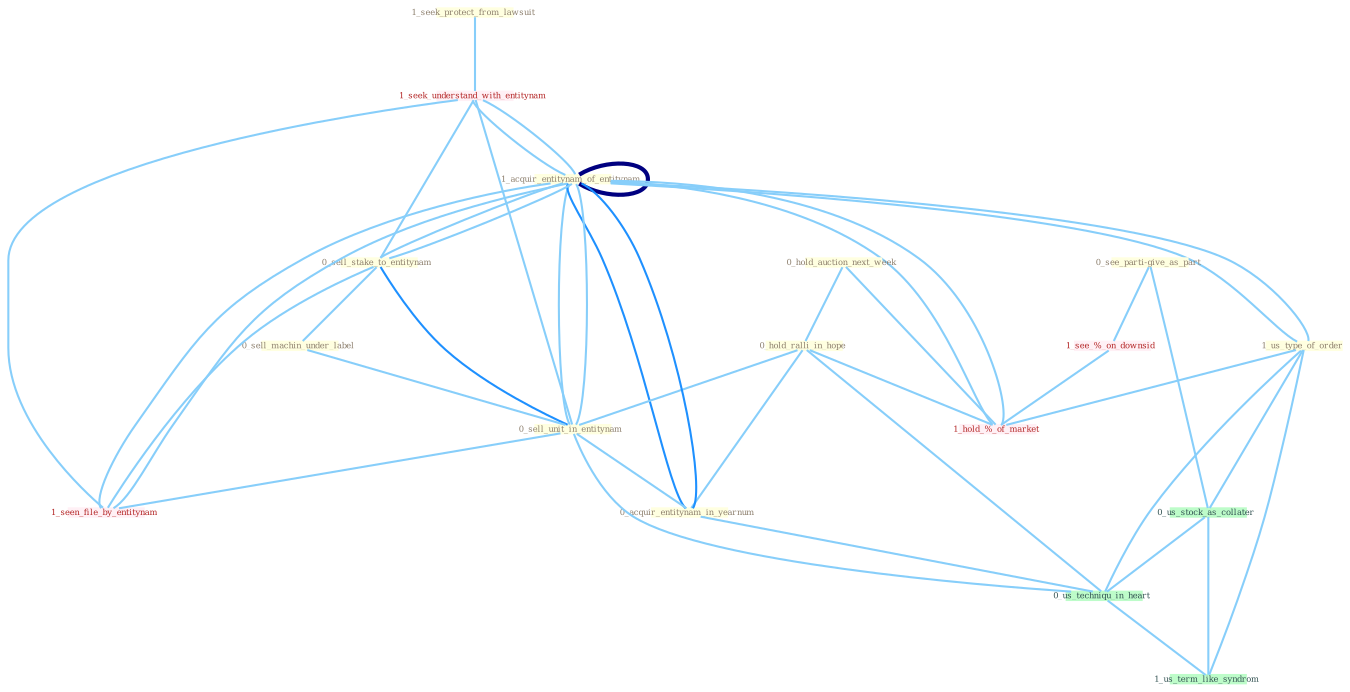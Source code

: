 Graph G{ 
    node
    [shape=polygon,style=filled,width=.5,height=.06,color="#BDFCC9",fixedsize=true,fontsize=4,
    fontcolor="#2f4f4f"];
    {node
    [color="#ffffe0", fontcolor="#8b7d6b"] "1_seek_protect_from_lawsuit " "1_acquir_entitynam_of_entitynam " "0_hold_auction_next_week " "0_sell_stake_to_entitynam " "0_sell_machin_under_label " "0_hold_ralli_in_hope " "0_see_parti-give_as_part " "0_sell_unit_in_entitynam " "1_us_type_of_order " "0_acquir_entitynam_in_yearnum "}
{node [color="#fff0f5", fontcolor="#b22222"] "1_seen_file_by_entitynam " "1_seek_understand_with_entitynam " "1_acquir_entitynam_of_entitynam " "1_see_%_on_downsid " "1_hold_%_of_market "}
edge [color="#B0E2FF"];

	"1_seek_protect_from_lawsuit " -- "1_seek_understand_with_entitynam " [w="1", color="#87cefa" ];
	"1_acquir_entitynam_of_entitynam " -- "0_sell_stake_to_entitynam " [w="1", color="#87cefa" ];
	"1_acquir_entitynam_of_entitynam " -- "0_sell_unit_in_entitynam " [w="1", color="#87cefa" ];
	"1_acquir_entitynam_of_entitynam " -- "1_us_type_of_order " [w="1", color="#87cefa" ];
	"1_acquir_entitynam_of_entitynam " -- "0_acquir_entitynam_in_yearnum " [w="2", color="#1e90ff" , len=0.8];
	"1_acquir_entitynam_of_entitynam " -- "1_seen_file_by_entitynam " [w="1", color="#87cefa" ];
	"1_acquir_entitynam_of_entitynam " -- "1_seek_understand_with_entitynam " [w="1", color="#87cefa" ];
	"1_acquir_entitynam_of_entitynam " -- "1_acquir_entitynam_of_entitynam " [w="4", style=bold, color="#000080", len=0.4];
	"1_acquir_entitynam_of_entitynam " -- "1_hold_%_of_market " [w="1", color="#87cefa" ];
	"0_hold_auction_next_week " -- "0_hold_ralli_in_hope " [w="1", color="#87cefa" ];
	"0_hold_auction_next_week " -- "1_hold_%_of_market " [w="1", color="#87cefa" ];
	"0_sell_stake_to_entitynam " -- "0_sell_machin_under_label " [w="1", color="#87cefa" ];
	"0_sell_stake_to_entitynam " -- "0_sell_unit_in_entitynam " [w="2", color="#1e90ff" , len=0.8];
	"0_sell_stake_to_entitynam " -- "1_seen_file_by_entitynam " [w="1", color="#87cefa" ];
	"0_sell_stake_to_entitynam " -- "1_seek_understand_with_entitynam " [w="1", color="#87cefa" ];
	"0_sell_stake_to_entitynam " -- "1_acquir_entitynam_of_entitynam " [w="1", color="#87cefa" ];
	"0_sell_machin_under_label " -- "0_sell_unit_in_entitynam " [w="1", color="#87cefa" ];
	"0_hold_ralli_in_hope " -- "0_sell_unit_in_entitynam " [w="1", color="#87cefa" ];
	"0_hold_ralli_in_hope " -- "0_acquir_entitynam_in_yearnum " [w="1", color="#87cefa" ];
	"0_hold_ralli_in_hope " -- "0_us_techniqu_in_heart " [w="1", color="#87cefa" ];
	"0_hold_ralli_in_hope " -- "1_hold_%_of_market " [w="1", color="#87cefa" ];
	"0_see_parti-give_as_part " -- "0_us_stock_as_collater " [w="1", color="#87cefa" ];
	"0_see_parti-give_as_part " -- "1_see_%_on_downsid " [w="1", color="#87cefa" ];
	"0_sell_unit_in_entitynam " -- "0_acquir_entitynam_in_yearnum " [w="1", color="#87cefa" ];
	"0_sell_unit_in_entitynam " -- "1_seen_file_by_entitynam " [w="1", color="#87cefa" ];
	"0_sell_unit_in_entitynam " -- "1_seek_understand_with_entitynam " [w="1", color="#87cefa" ];
	"0_sell_unit_in_entitynam " -- "1_acquir_entitynam_of_entitynam " [w="1", color="#87cefa" ];
	"0_sell_unit_in_entitynam " -- "0_us_techniqu_in_heart " [w="1", color="#87cefa" ];
	"1_us_type_of_order " -- "0_us_stock_as_collater " [w="1", color="#87cefa" ];
	"1_us_type_of_order " -- "1_acquir_entitynam_of_entitynam " [w="1", color="#87cefa" ];
	"1_us_type_of_order " -- "0_us_techniqu_in_heart " [w="1", color="#87cefa" ];
	"1_us_type_of_order " -- "1_us_term_like_syndrom " [w="1", color="#87cefa" ];
	"1_us_type_of_order " -- "1_hold_%_of_market " [w="1", color="#87cefa" ];
	"0_acquir_entitynam_in_yearnum " -- "1_acquir_entitynam_of_entitynam " [w="2", color="#1e90ff" , len=0.8];
	"0_acquir_entitynam_in_yearnum " -- "0_us_techniqu_in_heart " [w="1", color="#87cefa" ];
	"1_seen_file_by_entitynam " -- "1_seek_understand_with_entitynam " [w="1", color="#87cefa" ];
	"1_seen_file_by_entitynam " -- "1_acquir_entitynam_of_entitynam " [w="1", color="#87cefa" ];
	"0_us_stock_as_collater " -- "0_us_techniqu_in_heart " [w="1", color="#87cefa" ];
	"0_us_stock_as_collater " -- "1_us_term_like_syndrom " [w="1", color="#87cefa" ];
	"1_seek_understand_with_entitynam " -- "1_acquir_entitynam_of_entitynam " [w="1", color="#87cefa" ];
	"1_acquir_entitynam_of_entitynam " -- "1_hold_%_of_market " [w="1", color="#87cefa" ];
	"0_us_techniqu_in_heart " -- "1_us_term_like_syndrom " [w="1", color="#87cefa" ];
	"1_see_%_on_downsid " -- "1_hold_%_of_market " [w="1", color="#87cefa" ];
}